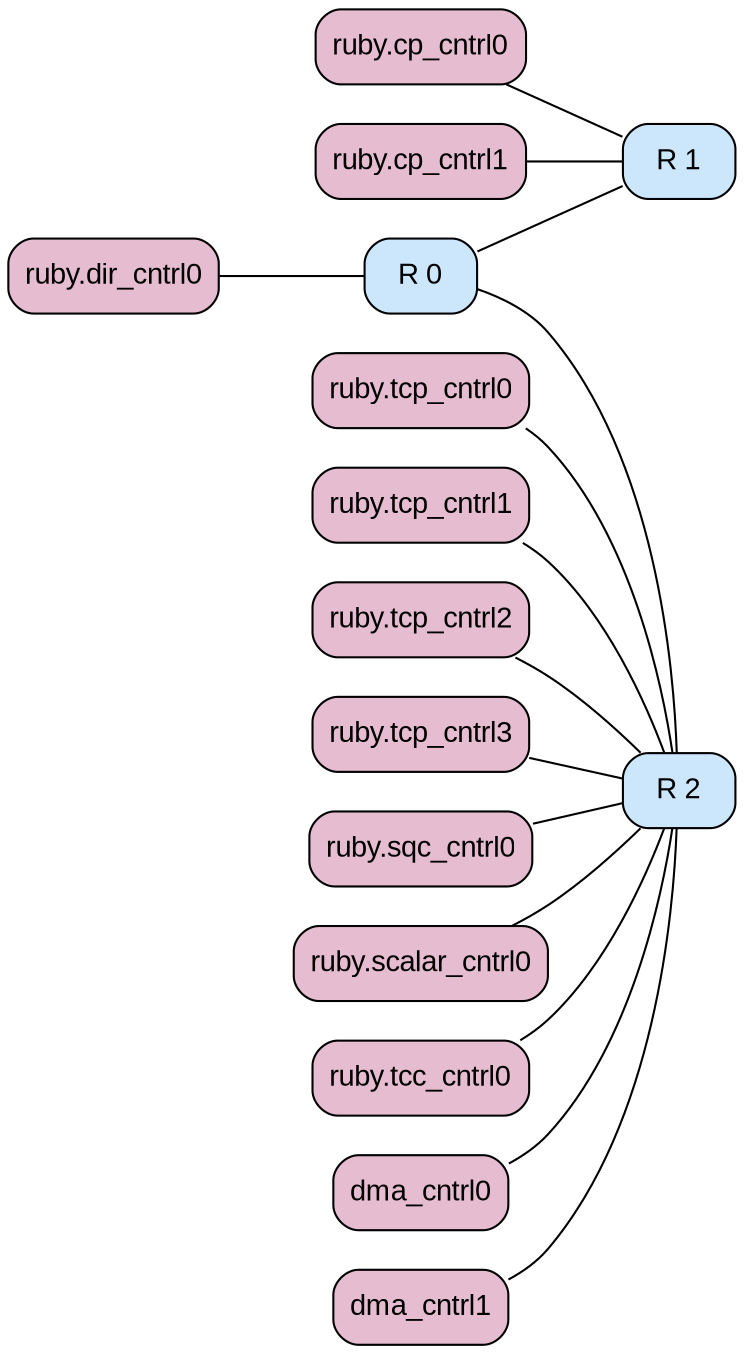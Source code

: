 graph G {
rankdir=LR;
"system.ruby.network.ext_links00.int_node" [color="#000000", fillcolor="#cce6fc", fontcolor="#000000", fontname=Arial, fontsize=14, label="R 0", shape=Mrecord, style="rounded, filled"];
"system.ruby.network.ext_links01.int_node" [color="#000000", fillcolor="#cce6fc", fontcolor="#000000", fontname=Arial, fontsize=14, label="R 1", shape=Mrecord, style="rounded, filled"];
"system.ruby.network.ext_links03.int_node" [color="#000000", fillcolor="#cce6fc", fontcolor="#000000", fontname=Arial, fontsize=14, label="R 2", shape=Mrecord, style="rounded, filled"];
"system.ruby.network.ext_links00.int_node" -- "system.ruby.network.ext_links01.int_node";
"system.ruby.network.ext_links00.int_node" -- "system.ruby.network.ext_links03.int_node";
"system.ruby.dir_cntrl0" [color="#000000", fillcolor="#e5bcd0", fontcolor="#000000", fontname=Arial, fontsize=14, label="ruby.dir_cntrl0", shape=Mrecord, style="rounded, filled"];
"system.ruby.dir_cntrl0" -- "system.ruby.network.ext_links00.int_node";
"system.ruby.cp_cntrl0" [color="#000000", fillcolor="#e5bcd0", fontcolor="#000000", fontname=Arial, fontsize=14, label="ruby.cp_cntrl0", shape=Mrecord, style="rounded, filled"];
"system.ruby.cp_cntrl0" -- "system.ruby.network.ext_links01.int_node";
"system.ruby.cp_cntrl1" [color="#000000", fillcolor="#e5bcd0", fontcolor="#000000", fontname=Arial, fontsize=14, label="ruby.cp_cntrl1", shape=Mrecord, style="rounded, filled"];
"system.ruby.cp_cntrl1" -- "system.ruby.network.ext_links01.int_node";
"system.ruby.tcp_cntrl0" [color="#000000", fillcolor="#e5bcd0", fontcolor="#000000", fontname=Arial, fontsize=14, label="ruby.tcp_cntrl0", shape=Mrecord, style="rounded, filled"];
"system.ruby.tcp_cntrl0" -- "system.ruby.network.ext_links03.int_node";
"system.ruby.tcp_cntrl1" [color="#000000", fillcolor="#e5bcd0", fontcolor="#000000", fontname=Arial, fontsize=14, label="ruby.tcp_cntrl1", shape=Mrecord, style="rounded, filled"];
"system.ruby.tcp_cntrl1" -- "system.ruby.network.ext_links03.int_node";
"system.ruby.tcp_cntrl2" [color="#000000", fillcolor="#e5bcd0", fontcolor="#000000", fontname=Arial, fontsize=14, label="ruby.tcp_cntrl2", shape=Mrecord, style="rounded, filled"];
"system.ruby.tcp_cntrl2" -- "system.ruby.network.ext_links03.int_node";
"system.ruby.tcp_cntrl3" [color="#000000", fillcolor="#e5bcd0", fontcolor="#000000", fontname=Arial, fontsize=14, label="ruby.tcp_cntrl3", shape=Mrecord, style="rounded, filled"];
"system.ruby.tcp_cntrl3" -- "system.ruby.network.ext_links03.int_node";
"system.ruby.sqc_cntrl0" [color="#000000", fillcolor="#e5bcd0", fontcolor="#000000", fontname=Arial, fontsize=14, label="ruby.sqc_cntrl0", shape=Mrecord, style="rounded, filled"];
"system.ruby.sqc_cntrl0" -- "system.ruby.network.ext_links03.int_node";
"system.ruby.scalar_cntrl0" [color="#000000", fillcolor="#e5bcd0", fontcolor="#000000", fontname=Arial, fontsize=14, label="ruby.scalar_cntrl0", shape=Mrecord, style="rounded, filled"];
"system.ruby.scalar_cntrl0" -- "system.ruby.network.ext_links03.int_node";
"system.ruby.tcc_cntrl0" [color="#000000", fillcolor="#e5bcd0", fontcolor="#000000", fontname=Arial, fontsize=14, label="ruby.tcc_cntrl0", shape=Mrecord, style="rounded, filled"];
"system.ruby.tcc_cntrl0" -- "system.ruby.network.ext_links03.int_node";
"system.dma_cntrl0" [color="#000000", fillcolor="#e5bcd0", fontcolor="#000000", fontname=Arial, fontsize=14, label=dma_cntrl0, shape=Mrecord, style="rounded, filled"];
"system.dma_cntrl0" -- "system.ruby.network.ext_links03.int_node";
"system.dma_cntrl1" [color="#000000", fillcolor="#e5bcd0", fontcolor="#000000", fontname=Arial, fontsize=14, label=dma_cntrl1, shape=Mrecord, style="rounded, filled"];
"system.dma_cntrl1" -- "system.ruby.network.ext_links03.int_node";
}
